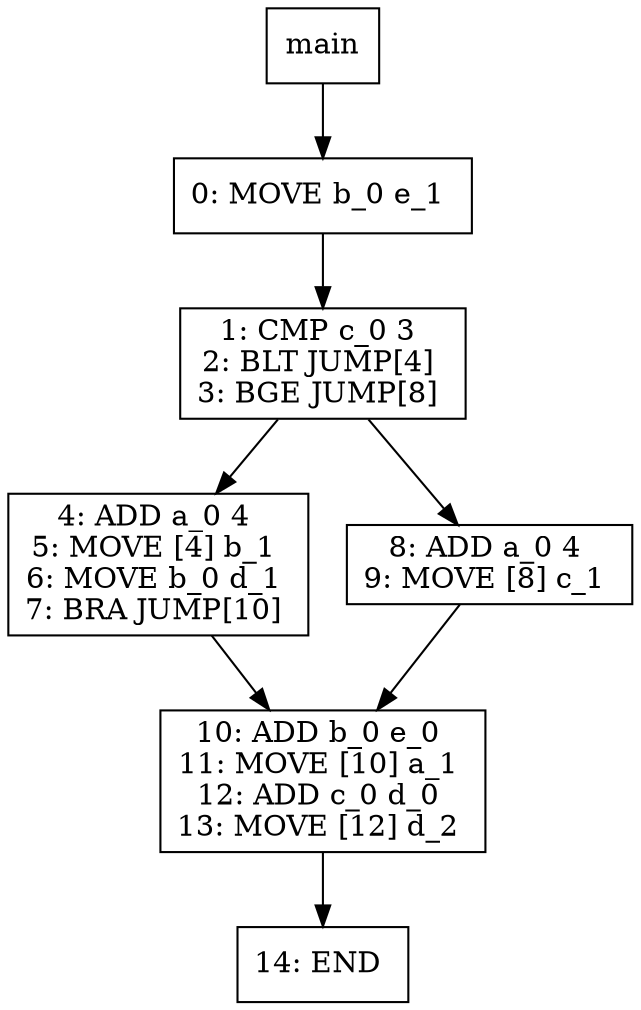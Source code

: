 digraph test028 {
node [shape=box]
1[label="main"]
1 -> 3
3[label="0: MOVE b_0 e_1 
"]
3 -> 4
4[label="1: CMP c_0 3 
2: BLT JUMP[4] 
3: BGE JUMP[8] 
"]
4 -> 6
6[label="4: ADD a_0 4 
5: MOVE [4] b_1 
6: MOVE b_0 d_1 
7: BRA JUMP[10] 
"]
6 -> 5
5[label="10: ADD b_0 e_0 
11: MOVE [10] a_1 
12: ADD c_0 d_0 
13: MOVE [12] d_2 
"]
5 -> 11
11[label="14: END 
"]
4 -> 8
8[label="8: ADD a_0 4 
9: MOVE [8] c_1 
"]
8 -> 5
}
